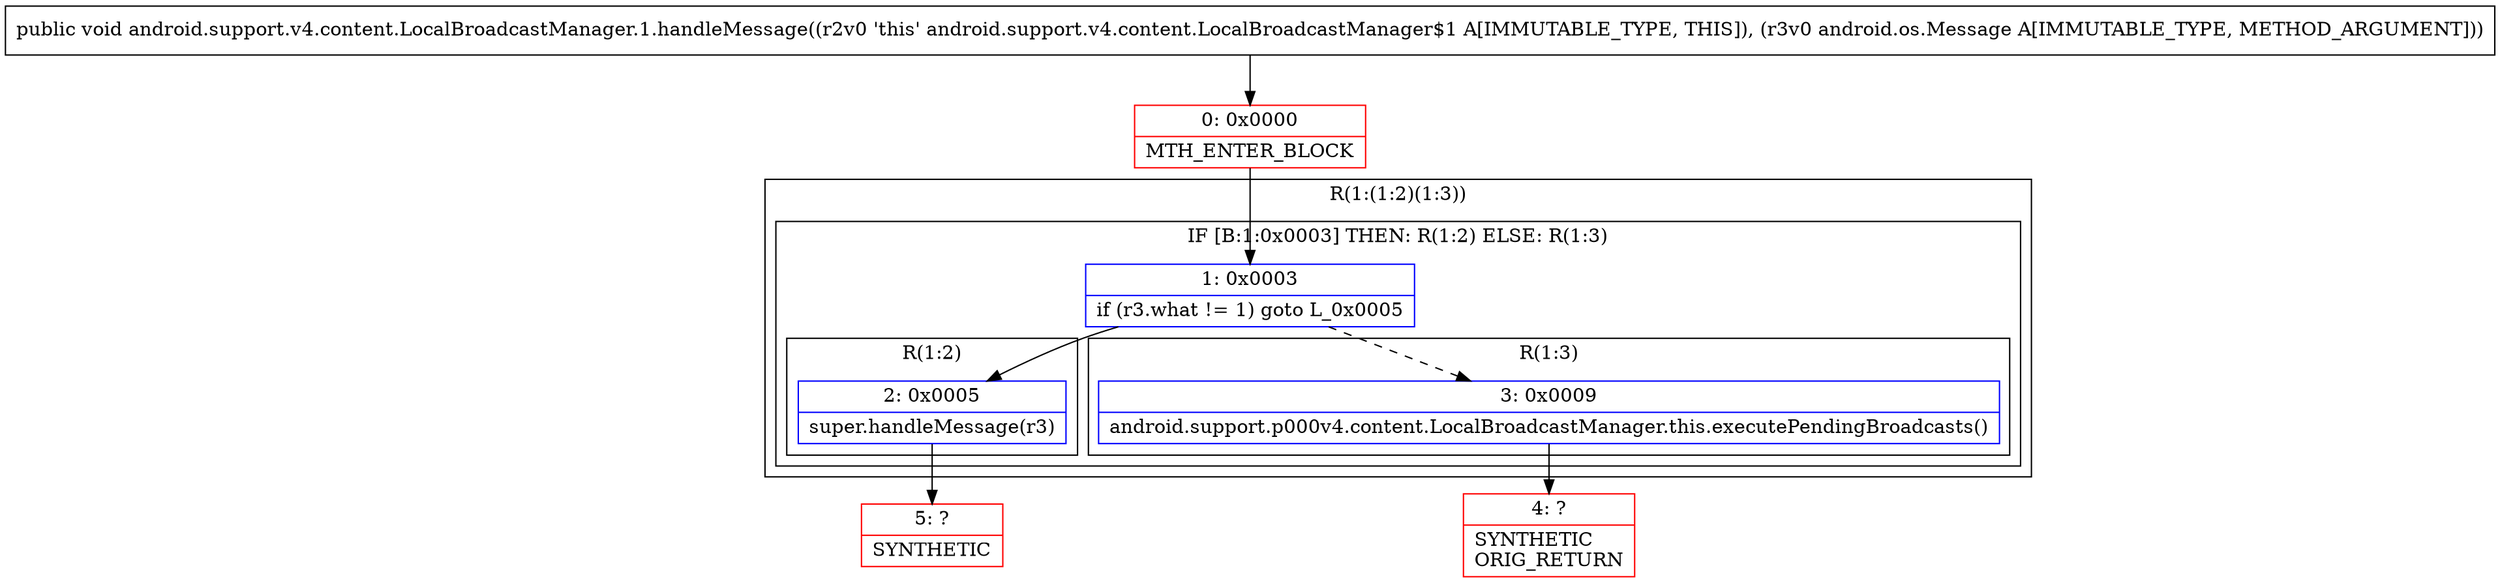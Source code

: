 digraph "CFG forandroid.support.v4.content.LocalBroadcastManager.1.handleMessage(Landroid\/os\/Message;)V" {
subgraph cluster_Region_1307455294 {
label = "R(1:(1:2)(1:3))";
node [shape=record,color=blue];
subgraph cluster_IfRegion_838767700 {
label = "IF [B:1:0x0003] THEN: R(1:2) ELSE: R(1:3)";
node [shape=record,color=blue];
Node_1 [shape=record,label="{1\:\ 0x0003|if (r3.what != 1) goto L_0x0005\l}"];
subgraph cluster_Region_928212052 {
label = "R(1:2)";
node [shape=record,color=blue];
Node_2 [shape=record,label="{2\:\ 0x0005|super.handleMessage(r3)\l}"];
}
subgraph cluster_Region_392785076 {
label = "R(1:3)";
node [shape=record,color=blue];
Node_3 [shape=record,label="{3\:\ 0x0009|android.support.p000v4.content.LocalBroadcastManager.this.executePendingBroadcasts()\l}"];
}
}
}
Node_0 [shape=record,color=red,label="{0\:\ 0x0000|MTH_ENTER_BLOCK\l}"];
Node_4 [shape=record,color=red,label="{4\:\ ?|SYNTHETIC\lORIG_RETURN\l}"];
Node_5 [shape=record,color=red,label="{5\:\ ?|SYNTHETIC\l}"];
MethodNode[shape=record,label="{public void android.support.v4.content.LocalBroadcastManager.1.handleMessage((r2v0 'this' android.support.v4.content.LocalBroadcastManager$1 A[IMMUTABLE_TYPE, THIS]), (r3v0 android.os.Message A[IMMUTABLE_TYPE, METHOD_ARGUMENT])) }"];
MethodNode -> Node_0;
Node_1 -> Node_2;
Node_1 -> Node_3[style=dashed];
Node_2 -> Node_5;
Node_3 -> Node_4;
Node_0 -> Node_1;
}


